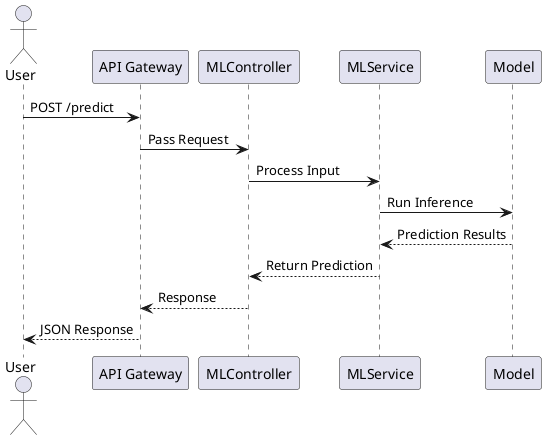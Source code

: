 
---

### **docs/architecture/sequence_diagrams/prediction_flow.puml**
```plaintext
@startuml
actor User
participant "API Gateway" as APIG
participant "MLController" as C
participant "MLService" as S
participant "Model" as M

User -> APIG: POST /predict
APIG -> C: Pass Request
C -> S: Process Input
S -> M: Run Inference
M --> S: Prediction Results
S --> C: Return Prediction
C --> APIG: Response
APIG --> User: JSON Response
@enduml
